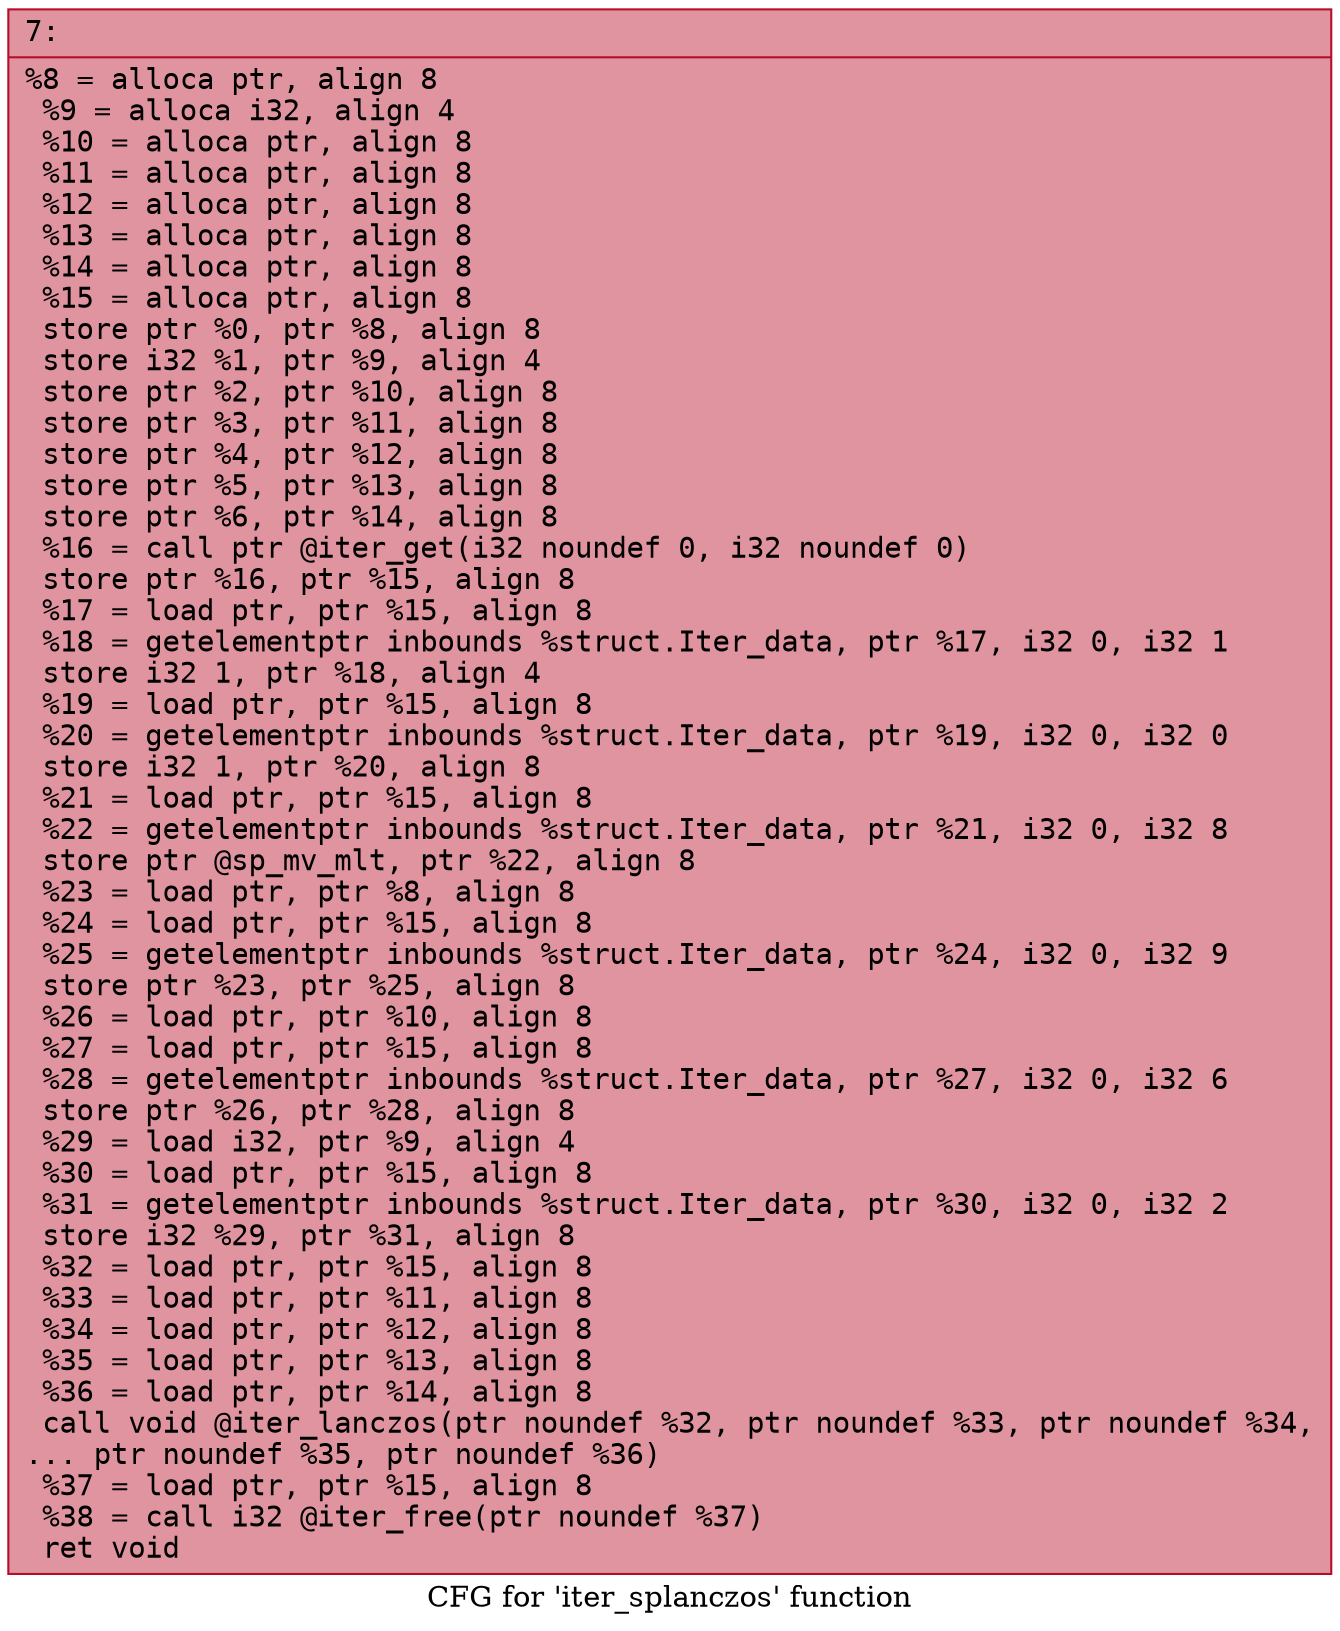 digraph "CFG for 'iter_splanczos' function" {
	label="CFG for 'iter_splanczos' function";

	Node0x600000b5bb10 [shape=record,color="#b70d28ff", style=filled, fillcolor="#b70d2870" fontname="Courier",label="{7:\l|  %8 = alloca ptr, align 8\l  %9 = alloca i32, align 4\l  %10 = alloca ptr, align 8\l  %11 = alloca ptr, align 8\l  %12 = alloca ptr, align 8\l  %13 = alloca ptr, align 8\l  %14 = alloca ptr, align 8\l  %15 = alloca ptr, align 8\l  store ptr %0, ptr %8, align 8\l  store i32 %1, ptr %9, align 4\l  store ptr %2, ptr %10, align 8\l  store ptr %3, ptr %11, align 8\l  store ptr %4, ptr %12, align 8\l  store ptr %5, ptr %13, align 8\l  store ptr %6, ptr %14, align 8\l  %16 = call ptr @iter_get(i32 noundef 0, i32 noundef 0)\l  store ptr %16, ptr %15, align 8\l  %17 = load ptr, ptr %15, align 8\l  %18 = getelementptr inbounds %struct.Iter_data, ptr %17, i32 0, i32 1\l  store i32 1, ptr %18, align 4\l  %19 = load ptr, ptr %15, align 8\l  %20 = getelementptr inbounds %struct.Iter_data, ptr %19, i32 0, i32 0\l  store i32 1, ptr %20, align 8\l  %21 = load ptr, ptr %15, align 8\l  %22 = getelementptr inbounds %struct.Iter_data, ptr %21, i32 0, i32 8\l  store ptr @sp_mv_mlt, ptr %22, align 8\l  %23 = load ptr, ptr %8, align 8\l  %24 = load ptr, ptr %15, align 8\l  %25 = getelementptr inbounds %struct.Iter_data, ptr %24, i32 0, i32 9\l  store ptr %23, ptr %25, align 8\l  %26 = load ptr, ptr %10, align 8\l  %27 = load ptr, ptr %15, align 8\l  %28 = getelementptr inbounds %struct.Iter_data, ptr %27, i32 0, i32 6\l  store ptr %26, ptr %28, align 8\l  %29 = load i32, ptr %9, align 4\l  %30 = load ptr, ptr %15, align 8\l  %31 = getelementptr inbounds %struct.Iter_data, ptr %30, i32 0, i32 2\l  store i32 %29, ptr %31, align 8\l  %32 = load ptr, ptr %15, align 8\l  %33 = load ptr, ptr %11, align 8\l  %34 = load ptr, ptr %12, align 8\l  %35 = load ptr, ptr %13, align 8\l  %36 = load ptr, ptr %14, align 8\l  call void @iter_lanczos(ptr noundef %32, ptr noundef %33, ptr noundef %34,\l... ptr noundef %35, ptr noundef %36)\l  %37 = load ptr, ptr %15, align 8\l  %38 = call i32 @iter_free(ptr noundef %37)\l  ret void\l}"];
}

